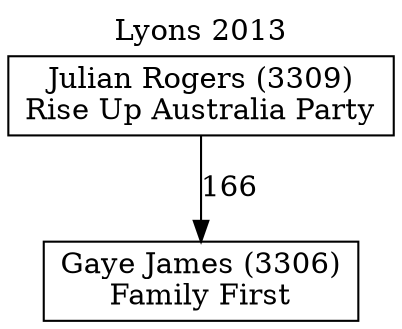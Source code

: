 // House preference flow
digraph "Gaye James (3306)_Lyons_2013" {
	graph [label="Lyons 2013" labelloc=t mclimit=10]
	node [shape=box]
	"Gaye James (3306)" [label="Gaye James (3306)
Family First"]
	"Julian Rogers (3309)" [label="Julian Rogers (3309)
Rise Up Australia Party"]
	"Julian Rogers (3309)" -> "Gaye James (3306)" [label=166]
}
